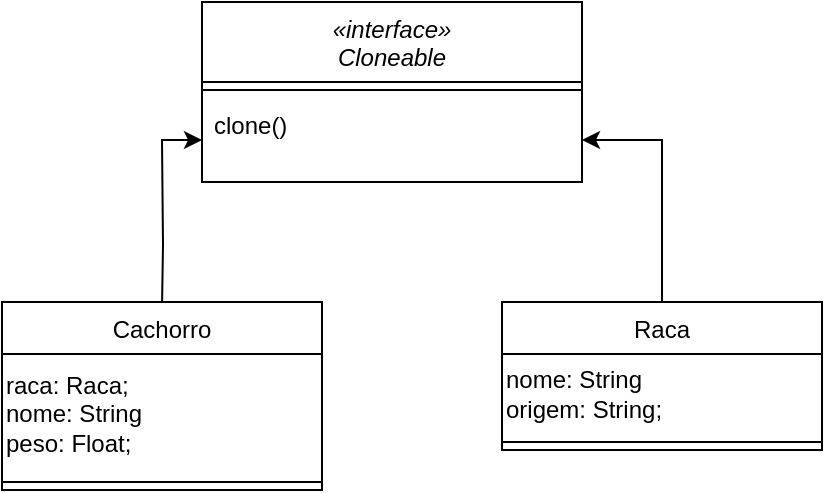 <mxfile version="20.5.1" type="github">
  <diagram id="C5RBs43oDa-KdzZeNtuy" name="Page-1">
    <mxGraphModel dx="942" dy="1706" grid="1" gridSize="10" guides="1" tooltips="1" connect="1" arrows="1" fold="1" page="1" pageScale="1" pageWidth="827" pageHeight="1169" math="0" shadow="0">
      <root>
        <mxCell id="WIyWlLk6GJQsqaUBKTNV-0" />
        <mxCell id="WIyWlLk6GJQsqaUBKTNV-1" parent="WIyWlLk6GJQsqaUBKTNV-0" />
        <mxCell id="KV0z5ivdttHeX8C22bq6-24" value="«interface»&#xa;Cloneable" style="swimlane;fontStyle=2;align=center;verticalAlign=top;childLayout=stackLayout;horizontal=1;startSize=40;horizontalStack=0;resizeParent=1;resizeLast=0;collapsible=1;marginBottom=0;rounded=0;shadow=0;strokeWidth=1;" parent="WIyWlLk6GJQsqaUBKTNV-1" vertex="1">
          <mxGeometry x="300" y="-160" width="190" height="90" as="geometry">
            <mxRectangle x="220" y="120" width="160" height="26" as="alternateBounds" />
          </mxGeometry>
        </mxCell>
        <mxCell id="KV0z5ivdttHeX8C22bq6-25" value="" style="line;html=1;strokeWidth=1;align=left;verticalAlign=middle;spacingTop=-1;spacingLeft=3;spacingRight=3;rotatable=0;labelPosition=right;points=[];portConstraint=eastwest;" parent="KV0z5ivdttHeX8C22bq6-24" vertex="1">
          <mxGeometry y="40" width="190" height="8" as="geometry" />
        </mxCell>
        <mxCell id="KV0z5ivdttHeX8C22bq6-26" value="clone()" style="text;align=left;verticalAlign=top;spacingLeft=4;spacingRight=4;overflow=hidden;rotatable=0;points=[[0,0.5],[1,0.5]];portConstraint=eastwest;" parent="KV0z5ivdttHeX8C22bq6-24" vertex="1">
          <mxGeometry y="48" width="190" height="42" as="geometry" />
        </mxCell>
        <mxCell id="KV0z5ivdttHeX8C22bq6-34" style="edgeStyle=orthogonalEdgeStyle;rounded=0;orthogonalLoop=1;jettySize=auto;html=1;entryX=0;entryY=0.5;entryDx=0;entryDy=0;exitX=0.375;exitY=0.04;exitDx=0;exitDy=0;exitPerimeter=0;" parent="WIyWlLk6GJQsqaUBKTNV-1" target="KV0z5ivdttHeX8C22bq6-26" edge="1">
          <mxGeometry relative="1" as="geometry">
            <mxPoint x="280" y="-7.2" as="sourcePoint" />
          </mxGeometry>
        </mxCell>
        <mxCell id="KV0z5ivdttHeX8C22bq6-33" style="edgeStyle=orthogonalEdgeStyle;rounded=0;orthogonalLoop=1;jettySize=auto;html=1;" parent="WIyWlLk6GJQsqaUBKTNV-1" source="KV0z5ivdttHeX8C22bq6-29" target="KV0z5ivdttHeX8C22bq6-26" edge="1">
          <mxGeometry relative="1" as="geometry" />
        </mxCell>
        <mxCell id="KV0z5ivdttHeX8C22bq6-29" value="Raca" style="swimlane;fontStyle=0;align=center;verticalAlign=top;childLayout=stackLayout;horizontal=1;startSize=26;horizontalStack=0;resizeParent=1;resizeLast=0;collapsible=1;marginBottom=0;rounded=0;shadow=0;strokeWidth=1;" parent="WIyWlLk6GJQsqaUBKTNV-1" vertex="1">
          <mxGeometry x="450" y="-10" width="160" height="74" as="geometry">
            <mxRectangle x="340" y="380" width="170" height="26" as="alternateBounds" />
          </mxGeometry>
        </mxCell>
        <mxCell id="tobWc8koMXp2xs6V4vx_-10" value="&lt;div style=&quot;&quot;&gt;&lt;span style=&quot;background-color: initial;&quot;&gt;nome: String&lt;/span&gt;&lt;br&gt;&lt;/div&gt;&lt;div style=&quot;&quot;&gt;origem: String;&lt;/div&gt;" style="text;html=1;align=left;verticalAlign=middle;resizable=0;points=[];autosize=1;strokeColor=none;fillColor=none;" parent="KV0z5ivdttHeX8C22bq6-29" vertex="1">
          <mxGeometry y="26" width="160" height="40" as="geometry" />
        </mxCell>
        <mxCell id="KV0z5ivdttHeX8C22bq6-30" value="" style="line;html=1;strokeWidth=1;align=left;verticalAlign=middle;spacingTop=-1;spacingLeft=3;spacingRight=3;rotatable=0;labelPosition=right;points=[];portConstraint=eastwest;" parent="KV0z5ivdttHeX8C22bq6-29" vertex="1">
          <mxGeometry y="66" width="160" height="8" as="geometry" />
        </mxCell>
        <mxCell id="tobWc8koMXp2xs6V4vx_-12" value="Cachorro" style="swimlane;fontStyle=0;align=center;verticalAlign=top;childLayout=stackLayout;horizontal=1;startSize=26;horizontalStack=0;resizeParent=1;resizeLast=0;collapsible=1;marginBottom=0;rounded=0;shadow=0;strokeWidth=1;" parent="WIyWlLk6GJQsqaUBKTNV-1" vertex="1">
          <mxGeometry x="200" y="-10" width="160" height="94" as="geometry">
            <mxRectangle x="340" y="380" width="170" height="26" as="alternateBounds" />
          </mxGeometry>
        </mxCell>
        <mxCell id="tobWc8koMXp2xs6V4vx_-13" value="&lt;div style=&quot;&quot;&gt;&lt;span style=&quot;background-color: initial;&quot;&gt;raca: Raca;&lt;/span&gt;&lt;/div&gt;&lt;div style=&quot;&quot;&gt;&lt;span style=&quot;background-color: initial;&quot;&gt;nome: String&lt;/span&gt;&lt;/div&gt;&lt;div style=&quot;&quot;&gt;peso: Float;&lt;/div&gt;" style="text;html=1;align=left;verticalAlign=middle;resizable=0;points=[];autosize=1;strokeColor=none;fillColor=none;" parent="tobWc8koMXp2xs6V4vx_-12" vertex="1">
          <mxGeometry y="26" width="160" height="60" as="geometry" />
        </mxCell>
        <mxCell id="tobWc8koMXp2xs6V4vx_-14" value="" style="line;html=1;strokeWidth=1;align=left;verticalAlign=middle;spacingTop=-1;spacingLeft=3;spacingRight=3;rotatable=0;labelPosition=right;points=[];portConstraint=eastwest;" parent="tobWc8koMXp2xs6V4vx_-12" vertex="1">
          <mxGeometry y="86" width="160" height="8" as="geometry" />
        </mxCell>
      </root>
    </mxGraphModel>
  </diagram>
</mxfile>
